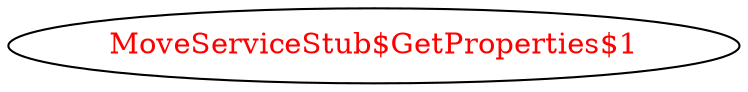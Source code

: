 digraph dependencyGraph {
 concentrate=true;
 ranksep="2.0";
 rankdir="LR"; 
 splines="ortho";
"MoveServiceStub$GetProperties$1" [fontcolor="red"];
}